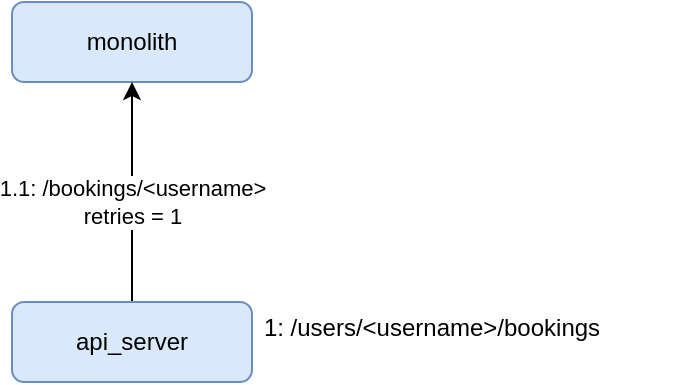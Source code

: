 <mxfile version="14.6.6" type="google"><diagram id="C5RBs43oDa-KdzZeNtuy" name="Page-1"><mxGraphModel dx="946" dy="646" grid="1" gridSize="10" guides="1" tooltips="1" connect="1" arrows="1" fold="1" page="1" pageScale="1" pageWidth="827" pageHeight="1169" math="0" shadow="0"><root><mxCell id="WIyWlLk6GJQsqaUBKTNV-0"/><mxCell id="WIyWlLk6GJQsqaUBKTNV-1" parent="WIyWlLk6GJQsqaUBKTNV-0"/><mxCell id="WIyWlLk6GJQsqaUBKTNV-3" value="monolith" style="rounded=1;whiteSpace=wrap;html=1;fontSize=12;glass=0;strokeWidth=1;shadow=0;fillColor=#dae8fc;strokeColor=#6c8ebf;" parent="WIyWlLk6GJQsqaUBKTNV-1" vertex="1"><mxGeometry x="240" y="160" width="120" height="40" as="geometry"/></mxCell><mxCell id="vmEaNDahWHTbmuxLoUYa-0" style="edgeStyle=orthogonalEdgeStyle;rounded=0;orthogonalLoop=1;jettySize=auto;html=1;exitX=0.5;exitY=0;exitDx=0;exitDy=0;entryX=0.5;entryY=1;entryDx=0;entryDy=0;" parent="WIyWlLk6GJQsqaUBKTNV-1" source="WIyWlLk6GJQsqaUBKTNV-11" target="WIyWlLk6GJQsqaUBKTNV-3" edge="1"><mxGeometry relative="1" as="geometry"><Array as="points"><mxPoint x="300" y="200"/><mxPoint x="300" y="200"/></Array></mxGeometry></mxCell><mxCell id="vmEaNDahWHTbmuxLoUYa-4" value="1.1: /bookings/&amp;lt;username&amp;gt;&lt;br&gt;retries = 1" style="edgeLabel;html=1;align=center;verticalAlign=middle;resizable=0;points=[];" parent="vmEaNDahWHTbmuxLoUYa-0" vertex="1" connectable="0"><mxGeometry x="0.541" relative="1" as="geometry"><mxPoint y="35" as="offset"/></mxGeometry></mxCell><mxCell id="WIyWlLk6GJQsqaUBKTNV-11" value="api_server" style="rounded=1;whiteSpace=wrap;html=1;fontSize=12;glass=0;strokeWidth=1;shadow=0;fillColor=#dae8fc;strokeColor=#6c8ebf;" parent="WIyWlLk6GJQsqaUBKTNV-1" vertex="1"><mxGeometry x="240" y="310" width="120" height="40" as="geometry"/></mxCell><mxCell id="vmEaNDahWHTbmuxLoUYa-6" value="1: /users/&amp;lt;username&amp;gt;/bookings&lt;br&gt;&lt;div style=&quot;text-align: left&quot;&gt;&lt;br&gt;&lt;/div&gt;" style="text;html=1;strokeColor=none;fillColor=none;align=center;verticalAlign=middle;whiteSpace=wrap;rounded=0;" parent="WIyWlLk6GJQsqaUBKTNV-1" vertex="1"><mxGeometry x="330" y="320" width="240" height="20" as="geometry"/></mxCell></root></mxGraphModel></diagram></mxfile>